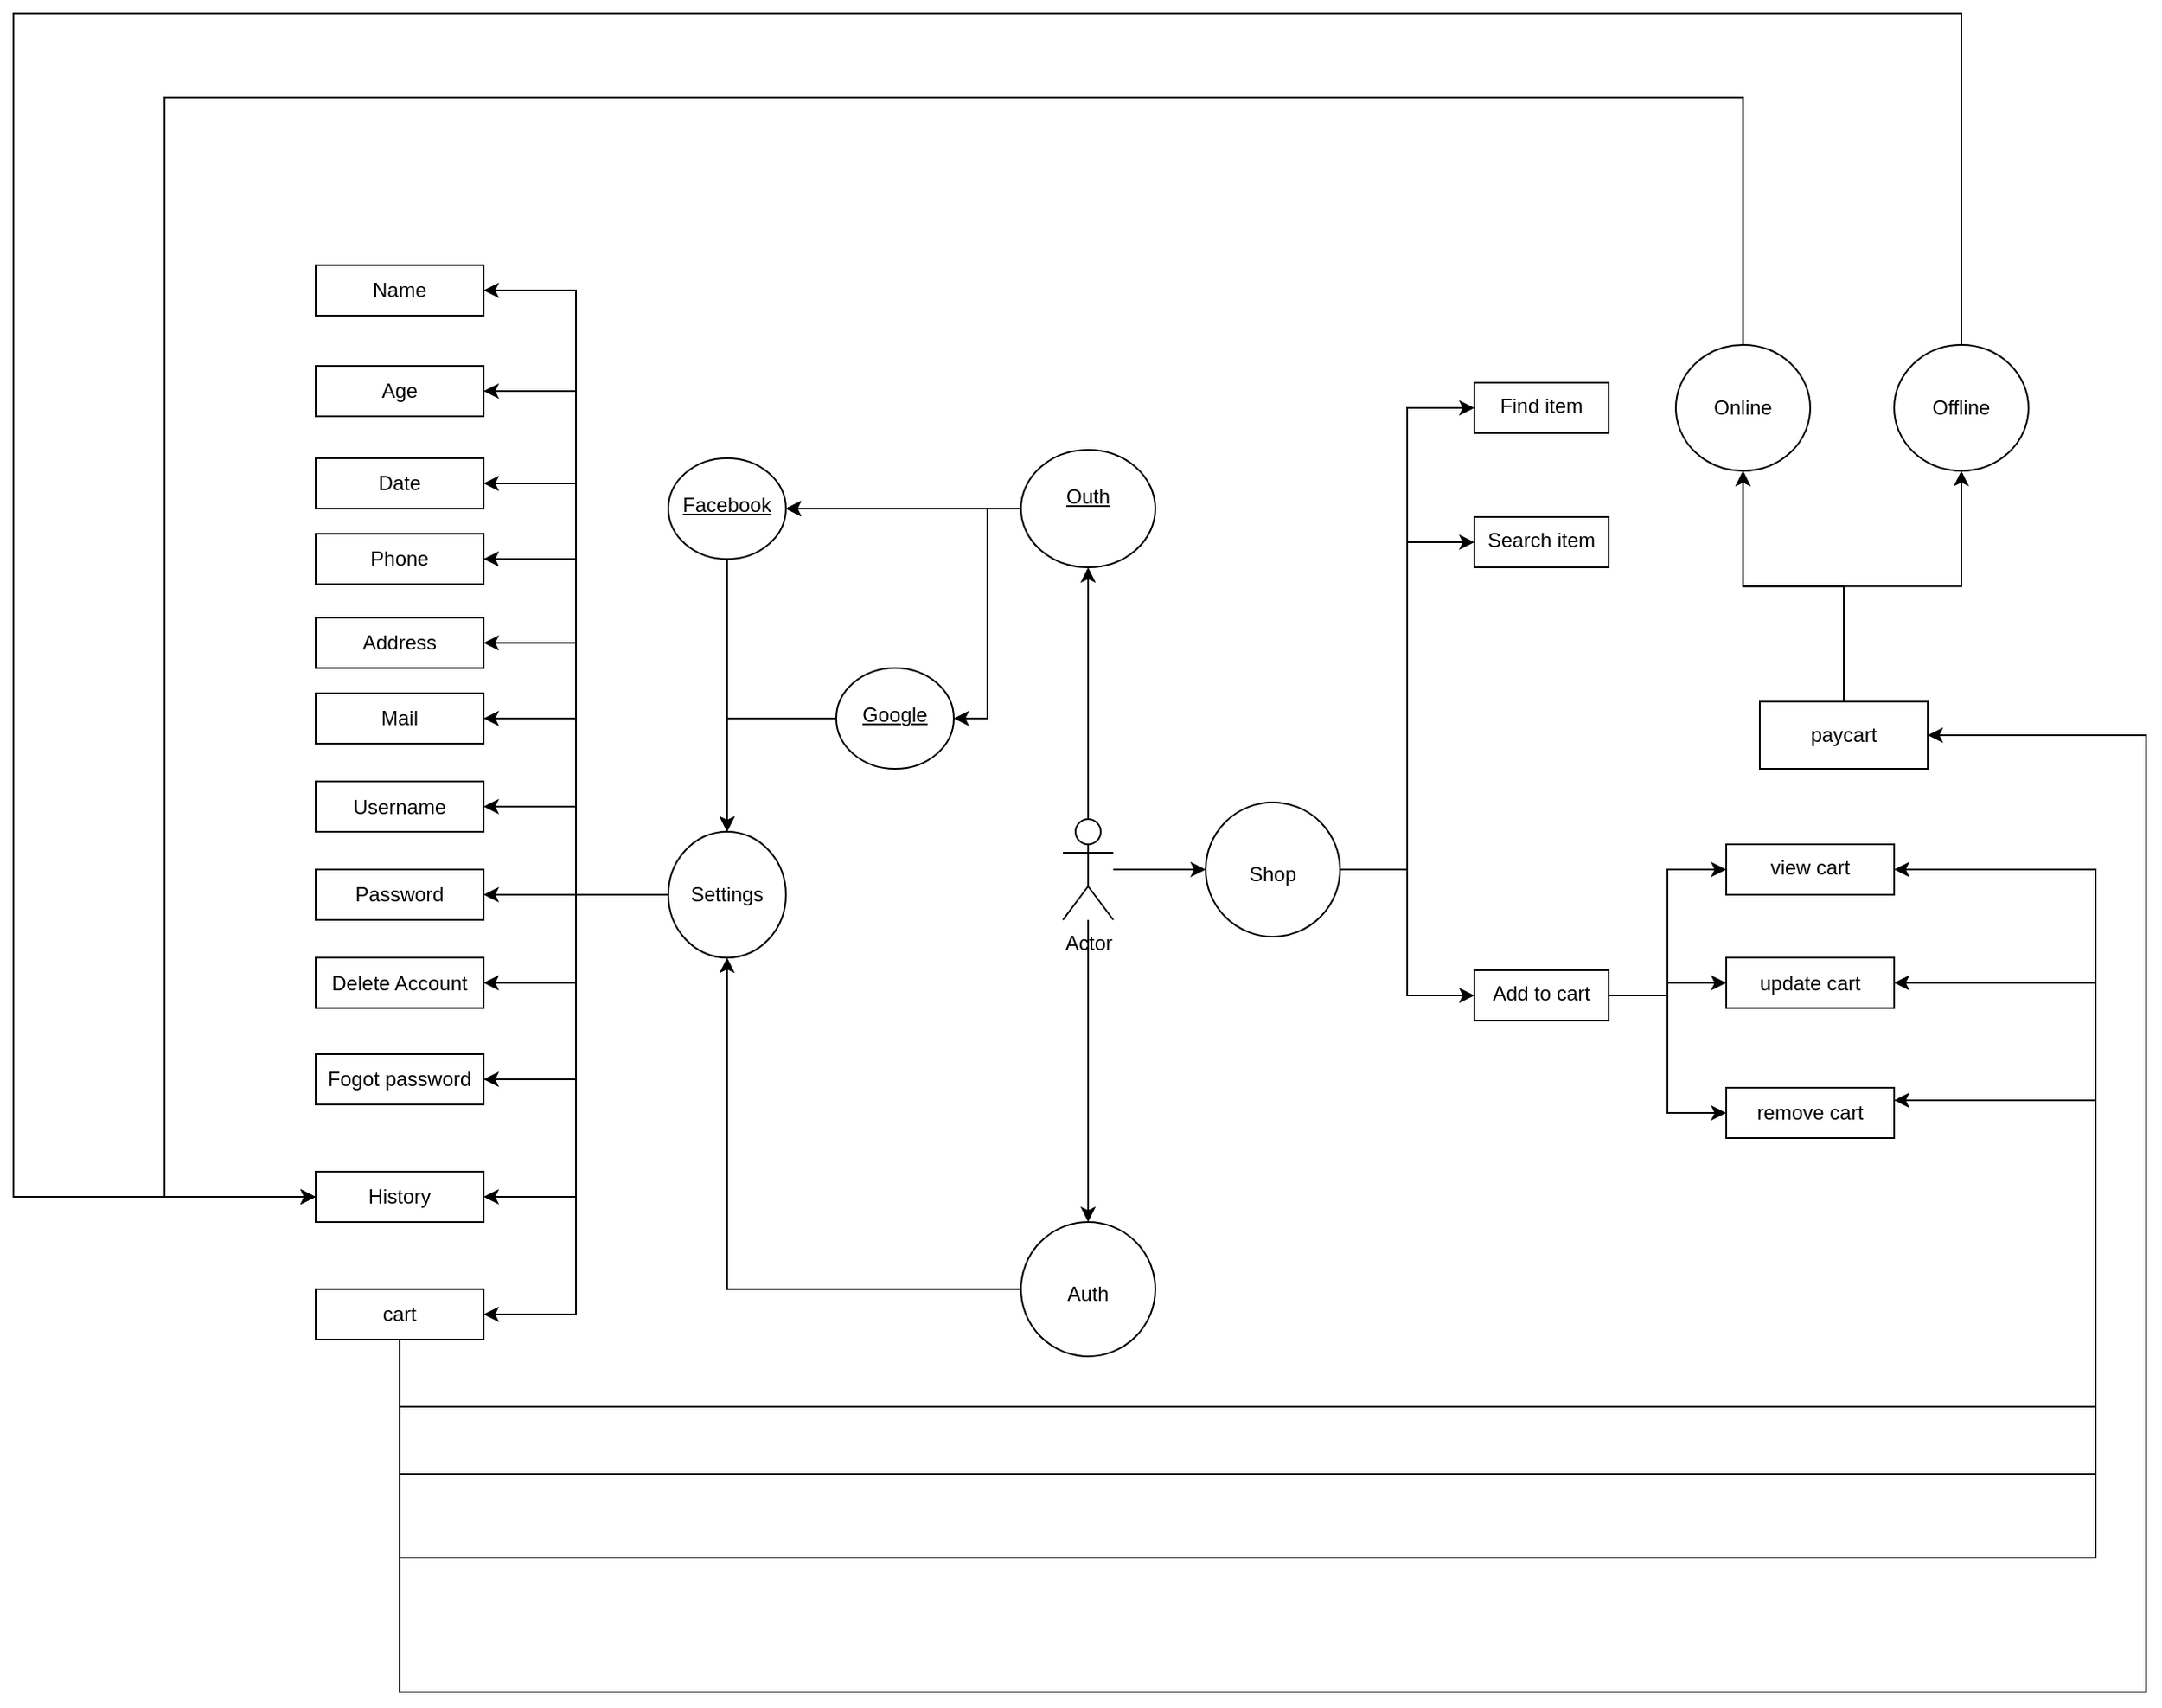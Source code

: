 <mxfile version="22.0.4" type="github">
  <diagram name="Page-1" id="a7904f86-f2b4-8e86-fa97-74104820619b">
    <mxGraphModel dx="2534" dy="1608" grid="1" gridSize="10" guides="1" tooltips="1" connect="1" arrows="1" fold="1" page="1" pageScale="1" pageWidth="1100" pageHeight="850" background="none" math="0" shadow="0">
      <root>
        <mxCell id="0" />
        <mxCell id="1" parent="0" />
        <mxCell id="LfVO2MUX2bvUjFJGlF8E-5" value="" style="edgeStyle=orthogonalEdgeStyle;rounded=0;orthogonalLoop=1;jettySize=auto;html=1;" edge="1" parent="1" source="LfVO2MUX2bvUjFJGlF8E-2" target="LfVO2MUX2bvUjFJGlF8E-4">
          <mxGeometry relative="1" as="geometry" />
        </mxCell>
        <mxCell id="LfVO2MUX2bvUjFJGlF8E-7" value="" style="edgeStyle=orthogonalEdgeStyle;rounded=0;orthogonalLoop=1;jettySize=auto;html=1;" edge="1" parent="1" source="LfVO2MUX2bvUjFJGlF8E-2" target="LfVO2MUX2bvUjFJGlF8E-6">
          <mxGeometry relative="1" as="geometry" />
        </mxCell>
        <mxCell id="LfVO2MUX2bvUjFJGlF8E-51" value="" style="edgeStyle=orthogonalEdgeStyle;rounded=0;orthogonalLoop=1;jettySize=auto;html=1;" edge="1" parent="1" source="LfVO2MUX2bvUjFJGlF8E-2" target="LfVO2MUX2bvUjFJGlF8E-50">
          <mxGeometry relative="1" as="geometry" />
        </mxCell>
        <mxCell id="LfVO2MUX2bvUjFJGlF8E-2" value="Actor" style="shape=umlActor;verticalLabelPosition=bottom;verticalAlign=top;html=1;outlineConnect=0;" vertex="1" parent="1">
          <mxGeometry x="465" y="450" width="30" height="60" as="geometry" />
        </mxCell>
        <mxCell id="LfVO2MUX2bvUjFJGlF8E-14" style="edgeStyle=orthogonalEdgeStyle;rounded=0;orthogonalLoop=1;jettySize=auto;html=1;entryX=0.5;entryY=1;entryDx=0;entryDy=0;" edge="1" parent="1" source="LfVO2MUX2bvUjFJGlF8E-4" target="LfVO2MUX2bvUjFJGlF8E-12">
          <mxGeometry relative="1" as="geometry" />
        </mxCell>
        <object label="&lt;br&gt;&lt;br&gt;Auth" Auth="Auth" id="LfVO2MUX2bvUjFJGlF8E-4">
          <mxCell style="ellipse;whiteSpace=wrap;verticalAlign=top;html=1;" vertex="1" parent="1">
            <mxGeometry x="440" y="690" width="80" height="80" as="geometry" />
          </mxCell>
        </object>
        <mxCell id="LfVO2MUX2bvUjFJGlF8E-39" value="" style="edgeStyle=orthogonalEdgeStyle;rounded=0;orthogonalLoop=1;jettySize=auto;html=1;" edge="1" parent="1" source="LfVO2MUX2bvUjFJGlF8E-6" target="LfVO2MUX2bvUjFJGlF8E-38">
          <mxGeometry relative="1" as="geometry" />
        </mxCell>
        <mxCell id="LfVO2MUX2bvUjFJGlF8E-41" value="" style="edgeStyle=orthogonalEdgeStyle;rounded=0;orthogonalLoop=1;jettySize=auto;html=1;" edge="1" parent="1" source="LfVO2MUX2bvUjFJGlF8E-6" target="LfVO2MUX2bvUjFJGlF8E-38">
          <mxGeometry relative="1" as="geometry" />
        </mxCell>
        <mxCell id="LfVO2MUX2bvUjFJGlF8E-42" value="" style="edgeStyle=orthogonalEdgeStyle;rounded=0;orthogonalLoop=1;jettySize=auto;html=1;" edge="1" parent="1" source="LfVO2MUX2bvUjFJGlF8E-6" target="LfVO2MUX2bvUjFJGlF8E-38">
          <mxGeometry relative="1" as="geometry" />
        </mxCell>
        <mxCell id="LfVO2MUX2bvUjFJGlF8E-43" style="edgeStyle=orthogonalEdgeStyle;rounded=0;orthogonalLoop=1;jettySize=auto;html=1;entryX=1;entryY=0.5;entryDx=0;entryDy=0;" edge="1" parent="1" source="LfVO2MUX2bvUjFJGlF8E-6" target="LfVO2MUX2bvUjFJGlF8E-44">
          <mxGeometry relative="1" as="geometry">
            <mxPoint x="420" y="380" as="targetPoint" />
          </mxGeometry>
        </mxCell>
        <object label="&lt;br&gt;Outh&lt;br&gt;" Outh="Outh" id="LfVO2MUX2bvUjFJGlF8E-6">
          <mxCell style="ellipse;whiteSpace=wrap;html=1;verticalAlign=top;fontStyle=4" vertex="1" parent="1">
            <mxGeometry x="440" y="230" width="80" height="70" as="geometry" />
          </mxCell>
        </object>
        <mxCell id="LfVO2MUX2bvUjFJGlF8E-16" value="" style="edgeStyle=orthogonalEdgeStyle;rounded=0;orthogonalLoop=1;jettySize=auto;html=1;entryX=1;entryY=0.5;entryDx=0;entryDy=0;" edge="1" parent="1" source="LfVO2MUX2bvUjFJGlF8E-12" target="LfVO2MUX2bvUjFJGlF8E-15">
          <mxGeometry relative="1" as="geometry" />
        </mxCell>
        <mxCell id="LfVO2MUX2bvUjFJGlF8E-20" style="edgeStyle=orthogonalEdgeStyle;rounded=0;orthogonalLoop=1;jettySize=auto;html=1;entryX=1;entryY=0.5;entryDx=0;entryDy=0;" edge="1" parent="1" source="LfVO2MUX2bvUjFJGlF8E-12" target="LfVO2MUX2bvUjFJGlF8E-21">
          <mxGeometry relative="1" as="geometry">
            <mxPoint x="110" y="400" as="targetPoint" />
          </mxGeometry>
        </mxCell>
        <mxCell id="LfVO2MUX2bvUjFJGlF8E-25" style="edgeStyle=orthogonalEdgeStyle;rounded=0;orthogonalLoop=1;jettySize=auto;html=1;entryX=1;entryY=0.5;entryDx=0;entryDy=0;" edge="1" parent="1" source="LfVO2MUX2bvUjFJGlF8E-12" target="LfVO2MUX2bvUjFJGlF8E-22">
          <mxGeometry relative="1" as="geometry" />
        </mxCell>
        <mxCell id="LfVO2MUX2bvUjFJGlF8E-26" style="edgeStyle=orthogonalEdgeStyle;rounded=0;orthogonalLoop=1;jettySize=auto;html=1;entryX=1;entryY=0.5;entryDx=0;entryDy=0;" edge="1" parent="1" source="LfVO2MUX2bvUjFJGlF8E-12" target="LfVO2MUX2bvUjFJGlF8E-23">
          <mxGeometry relative="1" as="geometry" />
        </mxCell>
        <mxCell id="LfVO2MUX2bvUjFJGlF8E-29" style="edgeStyle=orthogonalEdgeStyle;rounded=0;orthogonalLoop=1;jettySize=auto;html=1;entryX=1;entryY=0.5;entryDx=0;entryDy=0;" edge="1" parent="1" source="LfVO2MUX2bvUjFJGlF8E-12" target="LfVO2MUX2bvUjFJGlF8E-27">
          <mxGeometry relative="1" as="geometry" />
        </mxCell>
        <mxCell id="LfVO2MUX2bvUjFJGlF8E-30" style="edgeStyle=orthogonalEdgeStyle;rounded=0;orthogonalLoop=1;jettySize=auto;html=1;entryX=1;entryY=0.5;entryDx=0;entryDy=0;" edge="1" parent="1" source="LfVO2MUX2bvUjFJGlF8E-12" target="LfVO2MUX2bvUjFJGlF8E-24">
          <mxGeometry relative="1" as="geometry" />
        </mxCell>
        <mxCell id="LfVO2MUX2bvUjFJGlF8E-33" style="edgeStyle=orthogonalEdgeStyle;rounded=0;orthogonalLoop=1;jettySize=auto;html=1;entryX=1;entryY=0.5;entryDx=0;entryDy=0;" edge="1" parent="1" source="LfVO2MUX2bvUjFJGlF8E-12" target="LfVO2MUX2bvUjFJGlF8E-31">
          <mxGeometry relative="1" as="geometry" />
        </mxCell>
        <mxCell id="LfVO2MUX2bvUjFJGlF8E-34" style="edgeStyle=orthogonalEdgeStyle;rounded=0;orthogonalLoop=1;jettySize=auto;html=1;entryX=1;entryY=0.5;entryDx=0;entryDy=0;" edge="1" parent="1" source="LfVO2MUX2bvUjFJGlF8E-12" target="LfVO2MUX2bvUjFJGlF8E-32">
          <mxGeometry relative="1" as="geometry" />
        </mxCell>
        <mxCell id="LfVO2MUX2bvUjFJGlF8E-60" style="edgeStyle=orthogonalEdgeStyle;rounded=0;orthogonalLoop=1;jettySize=auto;html=1;entryX=1;entryY=0.5;entryDx=0;entryDy=0;" edge="1" parent="1" source="LfVO2MUX2bvUjFJGlF8E-12" target="LfVO2MUX2bvUjFJGlF8E-47">
          <mxGeometry relative="1" as="geometry" />
        </mxCell>
        <mxCell id="LfVO2MUX2bvUjFJGlF8E-61" style="edgeStyle=orthogonalEdgeStyle;rounded=0;orthogonalLoop=1;jettySize=auto;html=1;entryX=1;entryY=0.5;entryDx=0;entryDy=0;" edge="1" parent="1" source="LfVO2MUX2bvUjFJGlF8E-12" target="LfVO2MUX2bvUjFJGlF8E-59">
          <mxGeometry relative="1" as="geometry" />
        </mxCell>
        <mxCell id="LfVO2MUX2bvUjFJGlF8E-71" style="edgeStyle=orthogonalEdgeStyle;rounded=0;orthogonalLoop=1;jettySize=auto;html=1;entryX=1;entryY=0.5;entryDx=0;entryDy=0;" edge="1" parent="1" source="LfVO2MUX2bvUjFJGlF8E-12" target="LfVO2MUX2bvUjFJGlF8E-70">
          <mxGeometry relative="1" as="geometry" />
        </mxCell>
        <mxCell id="LfVO2MUX2bvUjFJGlF8E-90" style="edgeStyle=orthogonalEdgeStyle;rounded=0;orthogonalLoop=1;jettySize=auto;html=1;entryX=1;entryY=0.5;entryDx=0;entryDy=0;" edge="1" parent="1" source="LfVO2MUX2bvUjFJGlF8E-12" target="LfVO2MUX2bvUjFJGlF8E-89">
          <mxGeometry relative="1" as="geometry" />
        </mxCell>
        <mxCell id="LfVO2MUX2bvUjFJGlF8E-12" value="Settings&lt;br&gt;" style="ellipse;whiteSpace=wrap;html=1;" vertex="1" parent="1">
          <mxGeometry x="230" y="457.5" width="70" height="75" as="geometry" />
        </mxCell>
        <mxCell id="LfVO2MUX2bvUjFJGlF8E-15" value="Name&lt;br&gt;" style="whiteSpace=wrap;html=1;" vertex="1" parent="1">
          <mxGeometry x="20" y="120" width="100" height="30" as="geometry" />
        </mxCell>
        <mxCell id="LfVO2MUX2bvUjFJGlF8E-21" value="Age" style="whiteSpace=wrap;html=1;" vertex="1" parent="1">
          <mxGeometry x="20" y="180" width="100" height="30" as="geometry" />
        </mxCell>
        <mxCell id="LfVO2MUX2bvUjFJGlF8E-22" value="Date" style="whiteSpace=wrap;html=1;" vertex="1" parent="1">
          <mxGeometry x="20" y="235" width="100" height="30" as="geometry" />
        </mxCell>
        <mxCell id="LfVO2MUX2bvUjFJGlF8E-23" value="Phone" style="whiteSpace=wrap;html=1;" vertex="1" parent="1">
          <mxGeometry x="20" y="280" width="100" height="30" as="geometry" />
        </mxCell>
        <mxCell id="LfVO2MUX2bvUjFJGlF8E-24" value="Address" style="whiteSpace=wrap;html=1;" vertex="1" parent="1">
          <mxGeometry x="20" y="330" width="100" height="30" as="geometry" />
        </mxCell>
        <mxCell id="LfVO2MUX2bvUjFJGlF8E-27" value="Mail" style="whiteSpace=wrap;html=1;" vertex="1" parent="1">
          <mxGeometry x="20" y="375" width="100" height="30" as="geometry" />
        </mxCell>
        <mxCell id="LfVO2MUX2bvUjFJGlF8E-31" value="Username" style="whiteSpace=wrap;html=1;" vertex="1" parent="1">
          <mxGeometry x="20" y="427.5" width="100" height="30" as="geometry" />
        </mxCell>
        <mxCell id="LfVO2MUX2bvUjFJGlF8E-32" value="Password" style="whiteSpace=wrap;html=1;" vertex="1" parent="1">
          <mxGeometry x="20" y="480" width="100" height="30" as="geometry" />
        </mxCell>
        <mxCell id="LfVO2MUX2bvUjFJGlF8E-45" style="edgeStyle=orthogonalEdgeStyle;rounded=0;orthogonalLoop=1;jettySize=auto;html=1;entryX=0.5;entryY=0;entryDx=0;entryDy=0;" edge="1" parent="1" source="LfVO2MUX2bvUjFJGlF8E-38" target="LfVO2MUX2bvUjFJGlF8E-12">
          <mxGeometry relative="1" as="geometry" />
        </mxCell>
        <mxCell id="LfVO2MUX2bvUjFJGlF8E-38" value="&lt;div style=&quot;&quot;&gt;&lt;br&gt;&lt;/div&gt;&lt;div style=&quot;&quot;&gt;&lt;span style=&quot;background-color: initial;&quot;&gt;Facebook&lt;/span&gt;&lt;br&gt;&lt;/div&gt;&lt;div style=&quot;&quot;&gt;&lt;br&gt;&lt;/div&gt;" style="ellipse;whiteSpace=wrap;html=1;verticalAlign=top;fontStyle=4;align=center;" vertex="1" parent="1">
          <mxGeometry x="230" y="235" width="70" height="60" as="geometry" />
        </mxCell>
        <mxCell id="LfVO2MUX2bvUjFJGlF8E-46" style="edgeStyle=orthogonalEdgeStyle;rounded=0;orthogonalLoop=1;jettySize=auto;html=1;entryX=0.5;entryY=0;entryDx=0;entryDy=0;" edge="1" parent="1" source="LfVO2MUX2bvUjFJGlF8E-44" target="LfVO2MUX2bvUjFJGlF8E-12">
          <mxGeometry relative="1" as="geometry" />
        </mxCell>
        <mxCell id="LfVO2MUX2bvUjFJGlF8E-44" value="&lt;div style=&quot;&quot;&gt;&lt;br&gt;&lt;/div&gt;&lt;div style=&quot;&quot;&gt;Google&lt;/div&gt;" style="ellipse;whiteSpace=wrap;html=1;verticalAlign=top;fontStyle=4;align=center;" vertex="1" parent="1">
          <mxGeometry x="330" y="360" width="70" height="60" as="geometry" />
        </mxCell>
        <mxCell id="LfVO2MUX2bvUjFJGlF8E-47" value="Delete Account" style="whiteSpace=wrap;html=1;" vertex="1" parent="1">
          <mxGeometry x="20" y="532.5" width="100" height="30" as="geometry" />
        </mxCell>
        <mxCell id="LfVO2MUX2bvUjFJGlF8E-49" value="update cart" style="whiteSpace=wrap;html=1;" vertex="1" parent="1">
          <mxGeometry x="860" y="532.5" width="100" height="30" as="geometry" />
        </mxCell>
        <mxCell id="LfVO2MUX2bvUjFJGlF8E-53" value="" style="edgeStyle=orthogonalEdgeStyle;rounded=0;orthogonalLoop=1;jettySize=auto;html=1;entryX=0;entryY=0.5;entryDx=0;entryDy=0;" edge="1" parent="1" source="LfVO2MUX2bvUjFJGlF8E-50" target="LfVO2MUX2bvUjFJGlF8E-52">
          <mxGeometry relative="1" as="geometry" />
        </mxCell>
        <mxCell id="LfVO2MUX2bvUjFJGlF8E-57" style="edgeStyle=orthogonalEdgeStyle;rounded=0;orthogonalLoop=1;jettySize=auto;html=1;entryX=0;entryY=0.5;entryDx=0;entryDy=0;" edge="1" parent="1" source="LfVO2MUX2bvUjFJGlF8E-50" target="LfVO2MUX2bvUjFJGlF8E-54">
          <mxGeometry relative="1" as="geometry" />
        </mxCell>
        <mxCell id="LfVO2MUX2bvUjFJGlF8E-58" style="edgeStyle=orthogonalEdgeStyle;rounded=0;orthogonalLoop=1;jettySize=auto;html=1;entryX=0;entryY=0.5;entryDx=0;entryDy=0;" edge="1" parent="1" source="LfVO2MUX2bvUjFJGlF8E-50" target="LfVO2MUX2bvUjFJGlF8E-55">
          <mxGeometry relative="1" as="geometry" />
        </mxCell>
        <mxCell id="LfVO2MUX2bvUjFJGlF8E-50" value="&lt;br&gt;&lt;br&gt;Shop" style="ellipse;whiteSpace=wrap;html=1;verticalAlign=top;" vertex="1" parent="1">
          <mxGeometry x="550" y="440" width="80" height="80" as="geometry" />
        </mxCell>
        <mxCell id="LfVO2MUX2bvUjFJGlF8E-52" value="Find item" style="whiteSpace=wrap;html=1;verticalAlign=top;" vertex="1" parent="1">
          <mxGeometry x="710" y="190" width="80" height="30" as="geometry" />
        </mxCell>
        <mxCell id="LfVO2MUX2bvUjFJGlF8E-54" value="Search item" style="whiteSpace=wrap;html=1;verticalAlign=top;" vertex="1" parent="1">
          <mxGeometry x="710" y="270" width="80" height="30" as="geometry" />
        </mxCell>
        <mxCell id="LfVO2MUX2bvUjFJGlF8E-86" style="edgeStyle=orthogonalEdgeStyle;rounded=0;orthogonalLoop=1;jettySize=auto;html=1;entryX=0;entryY=0.5;entryDx=0;entryDy=0;" edge="1" parent="1" source="LfVO2MUX2bvUjFJGlF8E-55" target="LfVO2MUX2bvUjFJGlF8E-49">
          <mxGeometry relative="1" as="geometry" />
        </mxCell>
        <mxCell id="LfVO2MUX2bvUjFJGlF8E-87" style="edgeStyle=orthogonalEdgeStyle;rounded=0;orthogonalLoop=1;jettySize=auto;html=1;entryX=0;entryY=0.5;entryDx=0;entryDy=0;" edge="1" parent="1" source="LfVO2MUX2bvUjFJGlF8E-55" target="LfVO2MUX2bvUjFJGlF8E-65">
          <mxGeometry relative="1" as="geometry" />
        </mxCell>
        <mxCell id="LfVO2MUX2bvUjFJGlF8E-88" style="edgeStyle=orthogonalEdgeStyle;rounded=0;orthogonalLoop=1;jettySize=auto;html=1;entryX=0;entryY=0.5;entryDx=0;entryDy=0;" edge="1" parent="1" source="LfVO2MUX2bvUjFJGlF8E-55" target="LfVO2MUX2bvUjFJGlF8E-63">
          <mxGeometry relative="1" as="geometry" />
        </mxCell>
        <mxCell id="LfVO2MUX2bvUjFJGlF8E-55" value="Add to cart" style="whiteSpace=wrap;html=1;verticalAlign=top;" vertex="1" parent="1">
          <mxGeometry x="710" y="540" width="80" height="30" as="geometry" />
        </mxCell>
        <mxCell id="LfVO2MUX2bvUjFJGlF8E-59" value="Fogot password" style="whiteSpace=wrap;html=1;" vertex="1" parent="1">
          <mxGeometry x="20" y="590" width="100" height="30" as="geometry" />
        </mxCell>
        <mxCell id="LfVO2MUX2bvUjFJGlF8E-63" value="view cart" style="whiteSpace=wrap;html=1;verticalAlign=top;" vertex="1" parent="1">
          <mxGeometry x="860" y="465" width="100" height="30" as="geometry" />
        </mxCell>
        <mxCell id="LfVO2MUX2bvUjFJGlF8E-65" value="remove cart" style="whiteSpace=wrap;html=1;" vertex="1" parent="1">
          <mxGeometry x="860" y="610" width="100" height="30" as="geometry" />
        </mxCell>
        <mxCell id="LfVO2MUX2bvUjFJGlF8E-78" value="" style="edgeStyle=orthogonalEdgeStyle;rounded=0;orthogonalLoop=1;jettySize=auto;html=1;" edge="1" parent="1" source="LfVO2MUX2bvUjFJGlF8E-66" target="LfVO2MUX2bvUjFJGlF8E-77">
          <mxGeometry relative="1" as="geometry" />
        </mxCell>
        <mxCell id="LfVO2MUX2bvUjFJGlF8E-80" value="" style="edgeStyle=orthogonalEdgeStyle;rounded=0;orthogonalLoop=1;jettySize=auto;html=1;" edge="1" parent="1" source="LfVO2MUX2bvUjFJGlF8E-66" target="LfVO2MUX2bvUjFJGlF8E-77">
          <mxGeometry relative="1" as="geometry" />
        </mxCell>
        <mxCell id="LfVO2MUX2bvUjFJGlF8E-83" style="edgeStyle=orthogonalEdgeStyle;rounded=0;orthogonalLoop=1;jettySize=auto;html=1;entryX=0.5;entryY=1;entryDx=0;entryDy=0;" edge="1" parent="1" source="LfVO2MUX2bvUjFJGlF8E-66" target="LfVO2MUX2bvUjFJGlF8E-82">
          <mxGeometry relative="1" as="geometry" />
        </mxCell>
        <mxCell id="LfVO2MUX2bvUjFJGlF8E-66" value="paycart" style="whiteSpace=wrap;html=1;" vertex="1" parent="1">
          <mxGeometry x="880" y="380" width="100" height="40" as="geometry" />
        </mxCell>
        <mxCell id="LfVO2MUX2bvUjFJGlF8E-73" style="edgeStyle=orthogonalEdgeStyle;rounded=0;orthogonalLoop=1;jettySize=auto;html=1;entryX=1;entryY=0.5;entryDx=0;entryDy=0;exitX=0.5;exitY=1;exitDx=0;exitDy=0;" edge="1" parent="1" source="LfVO2MUX2bvUjFJGlF8E-70" target="LfVO2MUX2bvUjFJGlF8E-63">
          <mxGeometry relative="1" as="geometry">
            <Array as="points">
              <mxPoint x="70" y="890" />
              <mxPoint x="1080" y="890" />
              <mxPoint x="1080" y="480" />
            </Array>
          </mxGeometry>
        </mxCell>
        <mxCell id="LfVO2MUX2bvUjFJGlF8E-74" style="edgeStyle=orthogonalEdgeStyle;rounded=0;orthogonalLoop=1;jettySize=auto;html=1;entryX=1;entryY=0.5;entryDx=0;entryDy=0;" edge="1" parent="1" source="LfVO2MUX2bvUjFJGlF8E-70" target="LfVO2MUX2bvUjFJGlF8E-49">
          <mxGeometry relative="1" as="geometry">
            <Array as="points">
              <mxPoint x="70" y="840" />
              <mxPoint x="1080" y="840" />
              <mxPoint x="1080" y="548" />
            </Array>
          </mxGeometry>
        </mxCell>
        <mxCell id="LfVO2MUX2bvUjFJGlF8E-75" style="edgeStyle=orthogonalEdgeStyle;rounded=0;orthogonalLoop=1;jettySize=auto;html=1;entryX=1;entryY=0.25;entryDx=0;entryDy=0;" edge="1" parent="1" source="LfVO2MUX2bvUjFJGlF8E-70" target="LfVO2MUX2bvUjFJGlF8E-65">
          <mxGeometry relative="1" as="geometry">
            <Array as="points">
              <mxPoint x="70" y="800" />
              <mxPoint x="1080" y="800" />
              <mxPoint x="1080" y="618" />
            </Array>
          </mxGeometry>
        </mxCell>
        <mxCell id="LfVO2MUX2bvUjFJGlF8E-85" style="edgeStyle=orthogonalEdgeStyle;rounded=0;orthogonalLoop=1;jettySize=auto;html=1;entryX=1;entryY=0.5;entryDx=0;entryDy=0;" edge="1" parent="1" source="LfVO2MUX2bvUjFJGlF8E-70" target="LfVO2MUX2bvUjFJGlF8E-66">
          <mxGeometry relative="1" as="geometry">
            <Array as="points">
              <mxPoint x="70" y="970" />
              <mxPoint x="1110" y="970" />
              <mxPoint x="1110" y="400" />
            </Array>
          </mxGeometry>
        </mxCell>
        <mxCell id="LfVO2MUX2bvUjFJGlF8E-70" value="cart" style="whiteSpace=wrap;html=1;" vertex="1" parent="1">
          <mxGeometry x="20" y="730" width="100" height="30" as="geometry" />
        </mxCell>
        <mxCell id="LfVO2MUX2bvUjFJGlF8E-91" style="edgeStyle=orthogonalEdgeStyle;rounded=0;orthogonalLoop=1;jettySize=auto;html=1;entryX=0;entryY=0.5;entryDx=0;entryDy=0;" edge="1" parent="1" source="LfVO2MUX2bvUjFJGlF8E-77" target="LfVO2MUX2bvUjFJGlF8E-89">
          <mxGeometry relative="1" as="geometry">
            <Array as="points">
              <mxPoint x="870" y="20" />
              <mxPoint x="-70" y="20" />
              <mxPoint x="-70" y="675" />
            </Array>
          </mxGeometry>
        </mxCell>
        <mxCell id="LfVO2MUX2bvUjFJGlF8E-77" value="Online" style="ellipse;whiteSpace=wrap;html=1;" vertex="1" parent="1">
          <mxGeometry x="830" y="167.5" width="80" height="75" as="geometry" />
        </mxCell>
        <mxCell id="LfVO2MUX2bvUjFJGlF8E-92" style="edgeStyle=orthogonalEdgeStyle;rounded=0;orthogonalLoop=1;jettySize=auto;html=1;entryX=0;entryY=0.5;entryDx=0;entryDy=0;" edge="1" parent="1" source="LfVO2MUX2bvUjFJGlF8E-82" target="LfVO2MUX2bvUjFJGlF8E-89">
          <mxGeometry relative="1" as="geometry">
            <Array as="points">
              <mxPoint x="1000" y="-30" />
              <mxPoint x="-160" y="-30" />
              <mxPoint x="-160" y="675" />
            </Array>
          </mxGeometry>
        </mxCell>
        <mxCell id="LfVO2MUX2bvUjFJGlF8E-82" value="Offline" style="ellipse;whiteSpace=wrap;html=1;" vertex="1" parent="1">
          <mxGeometry x="960" y="167.5" width="80" height="75" as="geometry" />
        </mxCell>
        <mxCell id="LfVO2MUX2bvUjFJGlF8E-89" value="History" style="whiteSpace=wrap;html=1;" vertex="1" parent="1">
          <mxGeometry x="20" y="660" width="100" height="30" as="geometry" />
        </mxCell>
      </root>
    </mxGraphModel>
  </diagram>
</mxfile>
